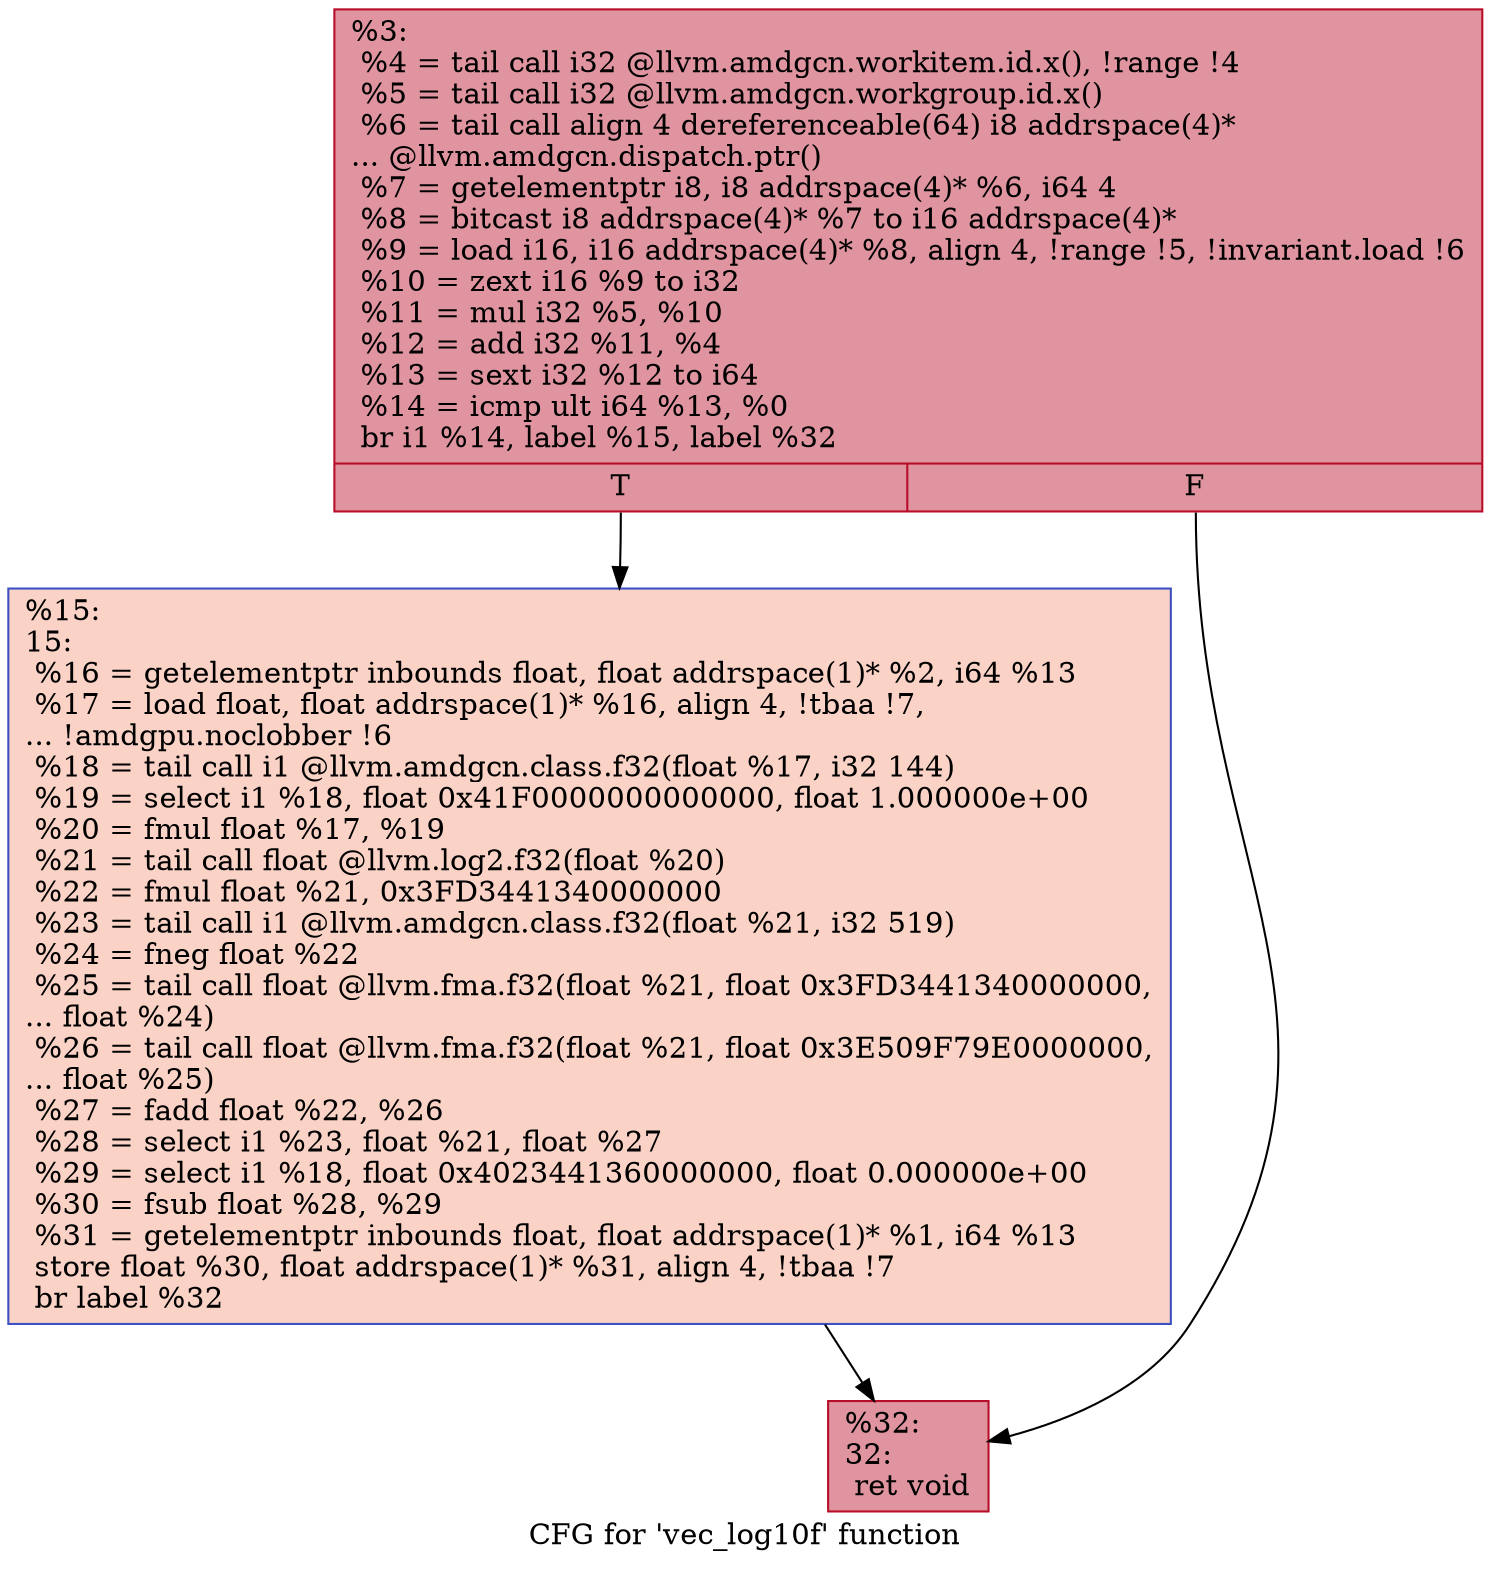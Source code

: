 digraph "CFG for 'vec_log10f' function" {
	label="CFG for 'vec_log10f' function";

	Node0x591f490 [shape=record,color="#b70d28ff", style=filled, fillcolor="#b70d2870",label="{%3:\l  %4 = tail call i32 @llvm.amdgcn.workitem.id.x(), !range !4\l  %5 = tail call i32 @llvm.amdgcn.workgroup.id.x()\l  %6 = tail call align 4 dereferenceable(64) i8 addrspace(4)*\l... @llvm.amdgcn.dispatch.ptr()\l  %7 = getelementptr i8, i8 addrspace(4)* %6, i64 4\l  %8 = bitcast i8 addrspace(4)* %7 to i16 addrspace(4)*\l  %9 = load i16, i16 addrspace(4)* %8, align 4, !range !5, !invariant.load !6\l  %10 = zext i16 %9 to i32\l  %11 = mul i32 %5, %10\l  %12 = add i32 %11, %4\l  %13 = sext i32 %12 to i64\l  %14 = icmp ult i64 %13, %0\l  br i1 %14, label %15, label %32\l|{<s0>T|<s1>F}}"];
	Node0x591f490:s0 -> Node0x5920230;
	Node0x591f490:s1 -> Node0x59214a0;
	Node0x5920230 [shape=record,color="#3d50c3ff", style=filled, fillcolor="#f59c7d70",label="{%15:\l15:                                               \l  %16 = getelementptr inbounds float, float addrspace(1)* %2, i64 %13\l  %17 = load float, float addrspace(1)* %16, align 4, !tbaa !7,\l... !amdgpu.noclobber !6\l  %18 = tail call i1 @llvm.amdgcn.class.f32(float %17, i32 144)\l  %19 = select i1 %18, float 0x41F0000000000000, float 1.000000e+00\l  %20 = fmul float %17, %19\l  %21 = tail call float @llvm.log2.f32(float %20)\l  %22 = fmul float %21, 0x3FD3441340000000\l  %23 = tail call i1 @llvm.amdgcn.class.f32(float %21, i32 519)\l  %24 = fneg float %22\l  %25 = tail call float @llvm.fma.f32(float %21, float 0x3FD3441340000000,\l... float %24)\l  %26 = tail call float @llvm.fma.f32(float %21, float 0x3E509F79E0000000,\l... float %25)\l  %27 = fadd float %22, %26\l  %28 = select i1 %23, float %21, float %27\l  %29 = select i1 %18, float 0x4023441360000000, float 0.000000e+00\l  %30 = fsub float %28, %29\l  %31 = getelementptr inbounds float, float addrspace(1)* %1, i64 %13\l  store float %30, float addrspace(1)* %31, align 4, !tbaa !7\l  br label %32\l}"];
	Node0x5920230 -> Node0x59214a0;
	Node0x59214a0 [shape=record,color="#b70d28ff", style=filled, fillcolor="#b70d2870",label="{%32:\l32:                                               \l  ret void\l}"];
}
